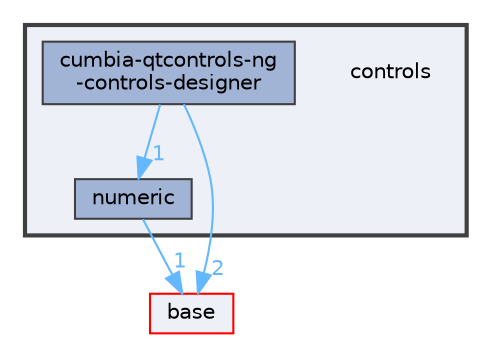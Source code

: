 digraph "controls"
{
 // LATEX_PDF_SIZE
  bgcolor="transparent";
  edge [fontname=Helvetica,fontsize=10,labelfontname=Helvetica,labelfontsize=10];
  node [fontname=Helvetica,fontsize=10,shape=box,height=0.2,width=0.4];
  compound=true
  subgraph clusterdir_3d370fd2770cf63261b7ee5a69ee79d2 {
    graph [ bgcolor="#edf0f7", pencolor="grey25", label="", fontname=Helvetica,fontsize=10 style="filled,bold", URL="dir_3d370fd2770cf63261b7ee5a69ee79d2.html",tooltip=""]
    dir_3d370fd2770cf63261b7ee5a69ee79d2 [shape=plaintext, label="controls"];
  dir_098ffdf1f83562ac12535a45fae4ff75 [label="cumbia-qtcontrols-ng\l-controls-designer", fillcolor="#a2b4d6", color="grey25", style="filled", URL="dir_098ffdf1f83562ac12535a45fae4ff75.html",tooltip=""];
  dir_db80f6264ffa8ec601f8eb345f206317 [label="numeric", fillcolor="#a2b4d6", color="grey25", style="filled", URL="dir_db80f6264ffa8ec601f8eb345f206317.html",tooltip=""];
  }
  dir_e914ee4d4a44400f1fdb170cb4ead18a [label="base", fillcolor="#edf0f7", color="red", style="filled", URL="dir_e914ee4d4a44400f1fdb170cb4ead18a.html",tooltip=""];
  dir_098ffdf1f83562ac12535a45fae4ff75->dir_db80f6264ffa8ec601f8eb345f206317 [headlabel="1", labeldistance=1.5 headhref="dir_000006_000014.html" color="steelblue1" fontcolor="steelblue1"];
  dir_098ffdf1f83562ac12535a45fae4ff75->dir_e914ee4d4a44400f1fdb170cb4ead18a [headlabel="2", labeldistance=1.5 headhref="dir_000006_000002.html" color="steelblue1" fontcolor="steelblue1"];
  dir_db80f6264ffa8ec601f8eb345f206317->dir_e914ee4d4a44400f1fdb170cb4ead18a [headlabel="1", labeldistance=1.5 headhref="dir_000014_000002.html" color="steelblue1" fontcolor="steelblue1"];
}
